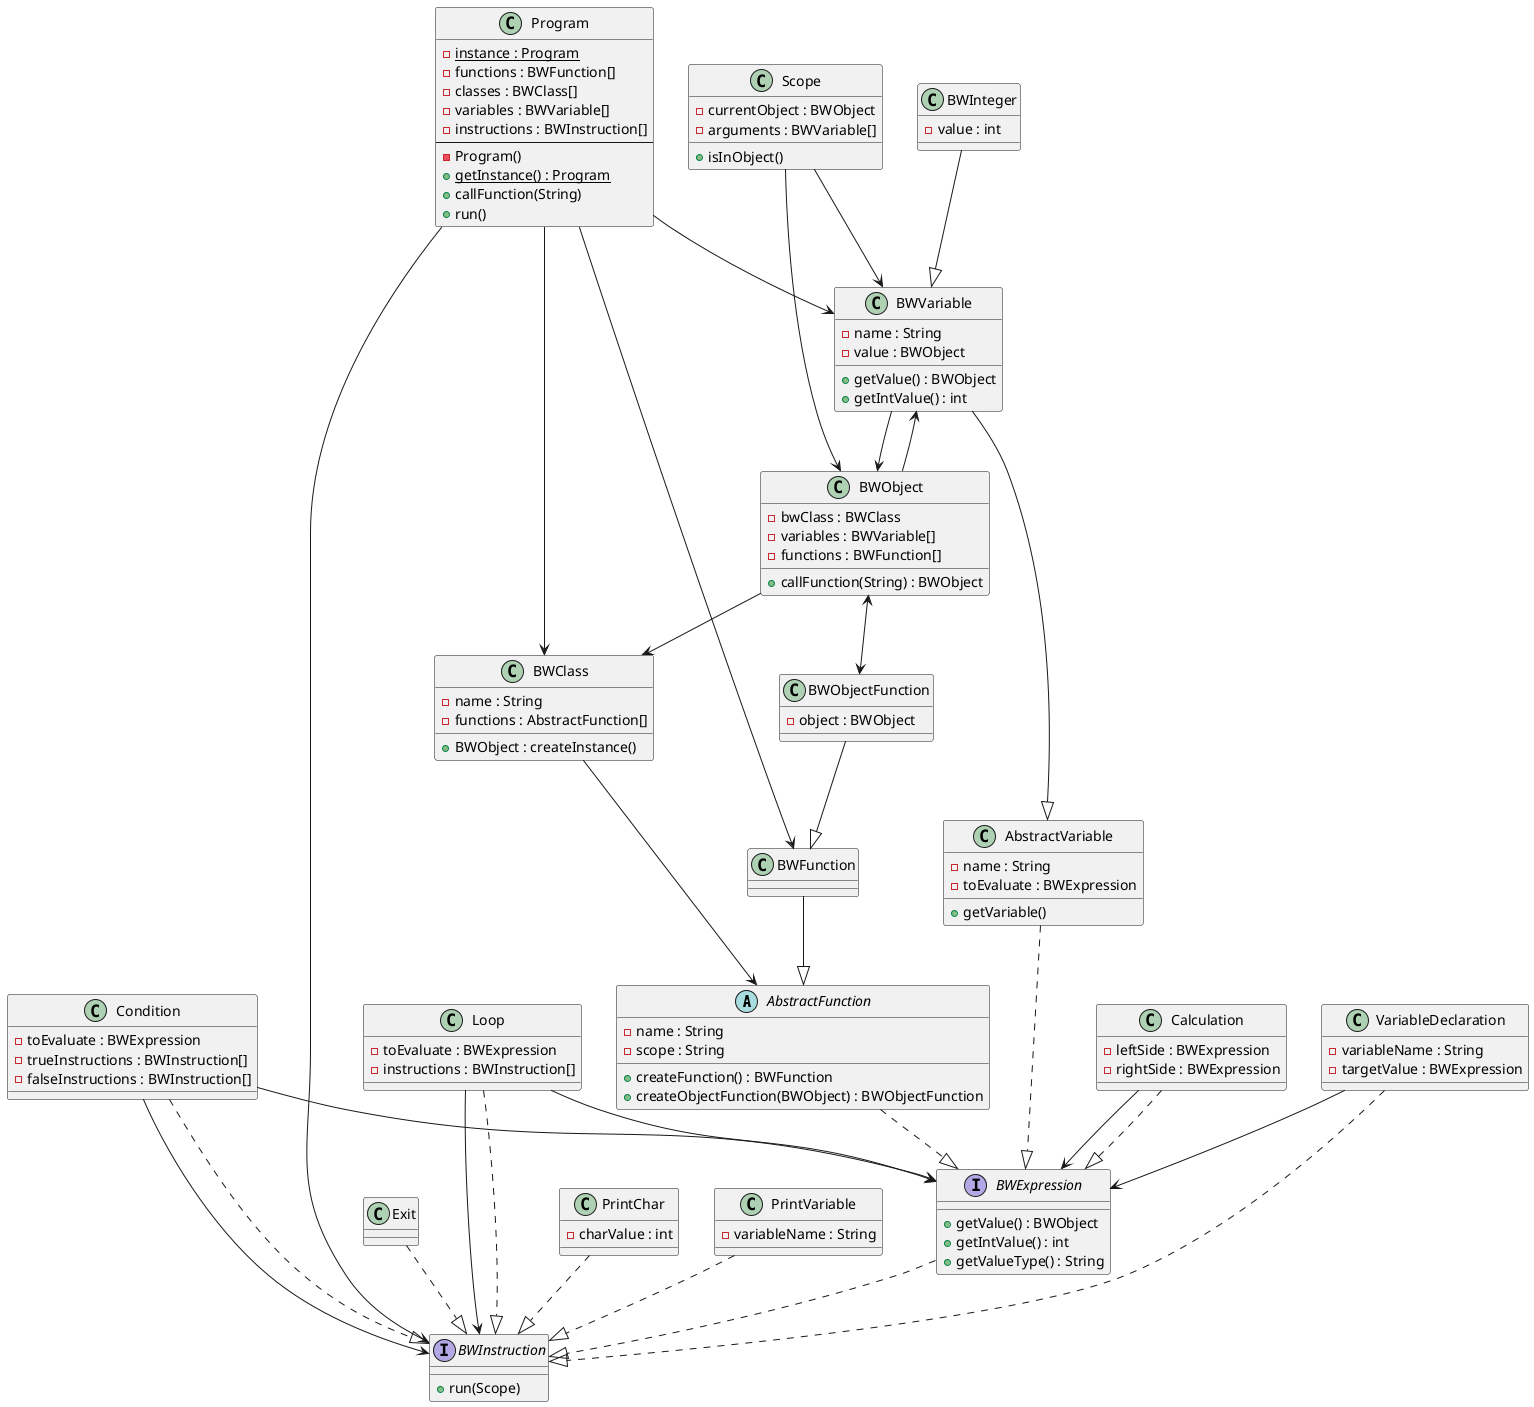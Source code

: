 @startuml

abstract class AbstractFunction {
    - name : String
    - scope : String
    + createFunction() : BWFunction
    + createObjectFunction(BWObject) : BWObjectFunction
}
class AbstractVariable {
    - name : String
    - toEvaluate : BWExpression
    + getVariable()
}
class BWClass {
    - name : String
    - functions : AbstractFunction[]
    + BWObject : createInstance()
}
interface BWExpression {
    + getValue() : BWObject
    + getIntValue() : int
    + getValueType() : String
}
interface BWInstruction {
    + run(Scope)
}
class BWFunction {
}
class BWInteger {
    - value : int
}
class BWObject {
    - bwClass : BWClass
    - variables : BWVariable[]
    - functions : BWFunction[]
    + callFunction(String) : BWObject
}
class BWObjectFunction {
    - object : BWObject
}
class BWVariable {
    - name : String
    - value : BWObject
    + getValue() : BWObject
    + getIntValue() : int
}
class Calculation {
    - leftSide : BWExpression
    - rightSide : BWExpression
}
class Condition {
    - toEvaluate : BWExpression
    - trueInstructions : BWInstruction[]
    - falseInstructions : BWInstruction[]
}
class Exit {
}
class Loop {
    - toEvaluate : BWExpression
    - instructions : BWInstruction[]
}
class PrintChar {
    - charValue : int
}
class PrintVariable {
    - variableName : String
}
class Program {
    - {static} instance : Program
    - functions : BWFunction[]
    - classes : BWClass[]
    - variables : BWVariable[]
    - instructions : BWInstruction[]
    --
    - Program()
    + {static} getInstance() : Program
    + callFunction(String)
    + run()
}
class Scope {
    - currentObject : BWObject
    - arguments : BWVariable[]
    + isInObject()
}
class VariableDeclaration {
    - variableName : String
    - targetValue : BWExpression
}

Program --> BWFunction
Program --> BWClass
Program --> BWVariable
Program --> BWInstruction

Scope --> BWObject
Scope --> BWVariable

BWClass --> AbstractFunction

BWObject --> BWClass
BWObject <--> BWObjectFunction
BWObject --> BWVariable

BWVariable --> BWObject

VariableDeclaration --> BWExpression

Calculation --> BWExpression

Condition --> BWExpression
Condition --> BWInstruction

Loop --> BWExpression
Loop --> BWInstruction

BWExpression ..|> BWInstruction
AbstractFunction ..|> BWExpression
BWFunction --|> AbstractFunction
BWObjectFunction --|> BWFunction
AbstractVariable ..|> BWExpression
BWVariable --|> AbstractVariable
BWInteger --|> BWVariable

Calculation ..|> BWExpression

VariableDeclaration ..|> BWInstruction
PrintVariable ..|> BWInstruction
PrintChar ..|> BWInstruction
Exit ..|> BWInstruction
Condition ..|> BWInstruction
Loop ..|> BWInstruction

@enduml